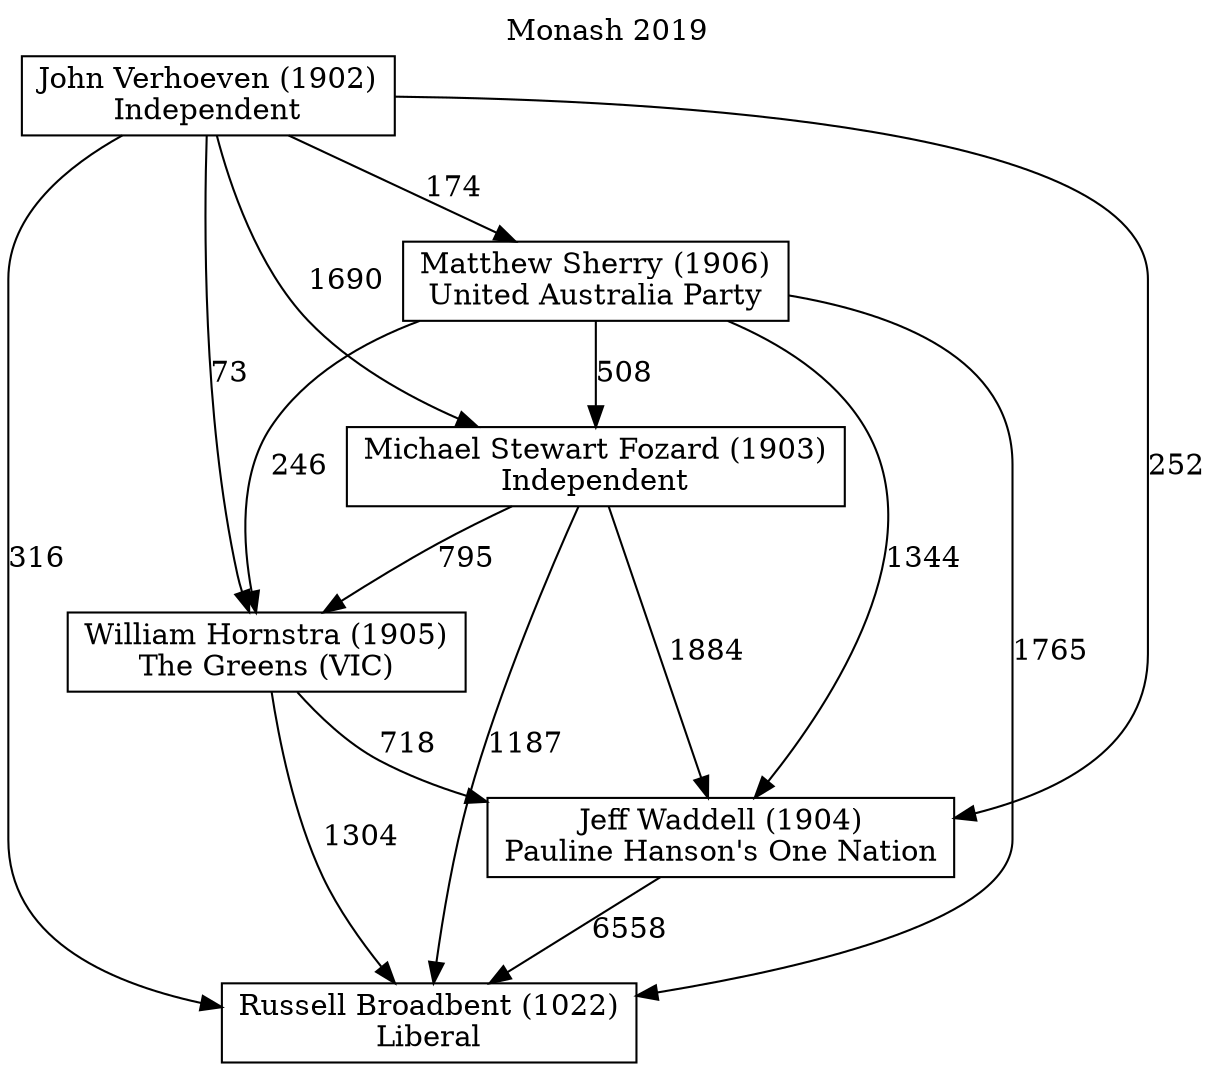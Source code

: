 // House preference flow
digraph "Russell Broadbent (1022)_Monash_2019" {
	graph [label="Monash 2019" labelloc=t mclimit=10]
	node [shape=box]
	"Russell Broadbent (1022)" [label="Russell Broadbent (1022)
Liberal"]
	"Jeff Waddell (1904)" [label="Jeff Waddell (1904)
Pauline Hanson's One Nation"]
	"William Hornstra (1905)" [label="William Hornstra (1905)
The Greens (VIC)"]
	"Michael Stewart Fozard (1903)" [label="Michael Stewart Fozard (1903)
Independent"]
	"Matthew Sherry (1906)" [label="Matthew Sherry (1906)
United Australia Party"]
	"John Verhoeven (1902)" [label="John Verhoeven (1902)
Independent"]
	"Jeff Waddell (1904)" -> "Russell Broadbent (1022)" [label=6558]
	"William Hornstra (1905)" -> "Jeff Waddell (1904)" [label=718]
	"Michael Stewart Fozard (1903)" -> "William Hornstra (1905)" [label=795]
	"Matthew Sherry (1906)" -> "Michael Stewart Fozard (1903)" [label=508]
	"John Verhoeven (1902)" -> "Matthew Sherry (1906)" [label=174]
	"William Hornstra (1905)" -> "Russell Broadbent (1022)" [label=1304]
	"Michael Stewart Fozard (1903)" -> "Russell Broadbent (1022)" [label=1187]
	"Matthew Sherry (1906)" -> "Russell Broadbent (1022)" [label=1765]
	"John Verhoeven (1902)" -> "Russell Broadbent (1022)" [label=316]
	"John Verhoeven (1902)" -> "Michael Stewart Fozard (1903)" [label=1690]
	"Matthew Sherry (1906)" -> "William Hornstra (1905)" [label=246]
	"John Verhoeven (1902)" -> "William Hornstra (1905)" [label=73]
	"Michael Stewart Fozard (1903)" -> "Jeff Waddell (1904)" [label=1884]
	"Matthew Sherry (1906)" -> "Jeff Waddell (1904)" [label=1344]
	"John Verhoeven (1902)" -> "Jeff Waddell (1904)" [label=252]
}
